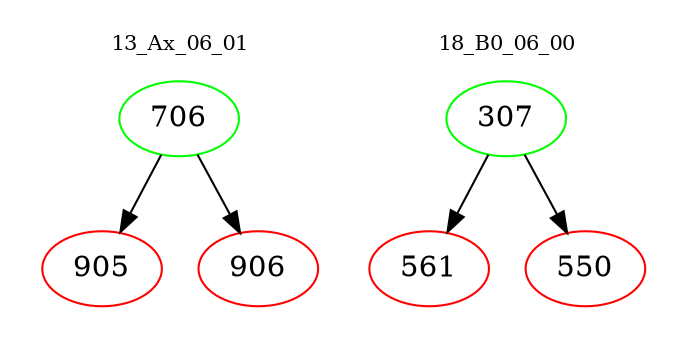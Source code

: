 digraph{
subgraph cluster_0 {
color = white
label = "13_Ax_06_01";
fontsize=10;
T0_706 [label="706", color="green"]
T0_706 -> T0_905 [color="black"]
T0_905 [label="905", color="red"]
T0_706 -> T0_906 [color="black"]
T0_906 [label="906", color="red"]
}
subgraph cluster_1 {
color = white
label = "18_B0_06_00";
fontsize=10;
T1_307 [label="307", color="green"]
T1_307 -> T1_561 [color="black"]
T1_561 [label="561", color="red"]
T1_307 -> T1_550 [color="black"]
T1_550 [label="550", color="red"]
}
}
